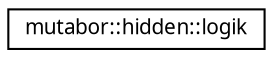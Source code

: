 digraph "Grafische Darstellung der Klassenhierarchie"
{
  edge [fontname="Sans",fontsize="10",labelfontname="Sans",labelfontsize="10"];
  node [fontname="Sans",fontsize="10",shape=record];
  rankdir="LR";
  Node0 [label="mutabor::hidden::logik",height=0.2,width=0.4,color="black", fillcolor="white", style="filled",URL="$df/dc6/structmutabor_1_1hidden_1_1logik.html"];
}
